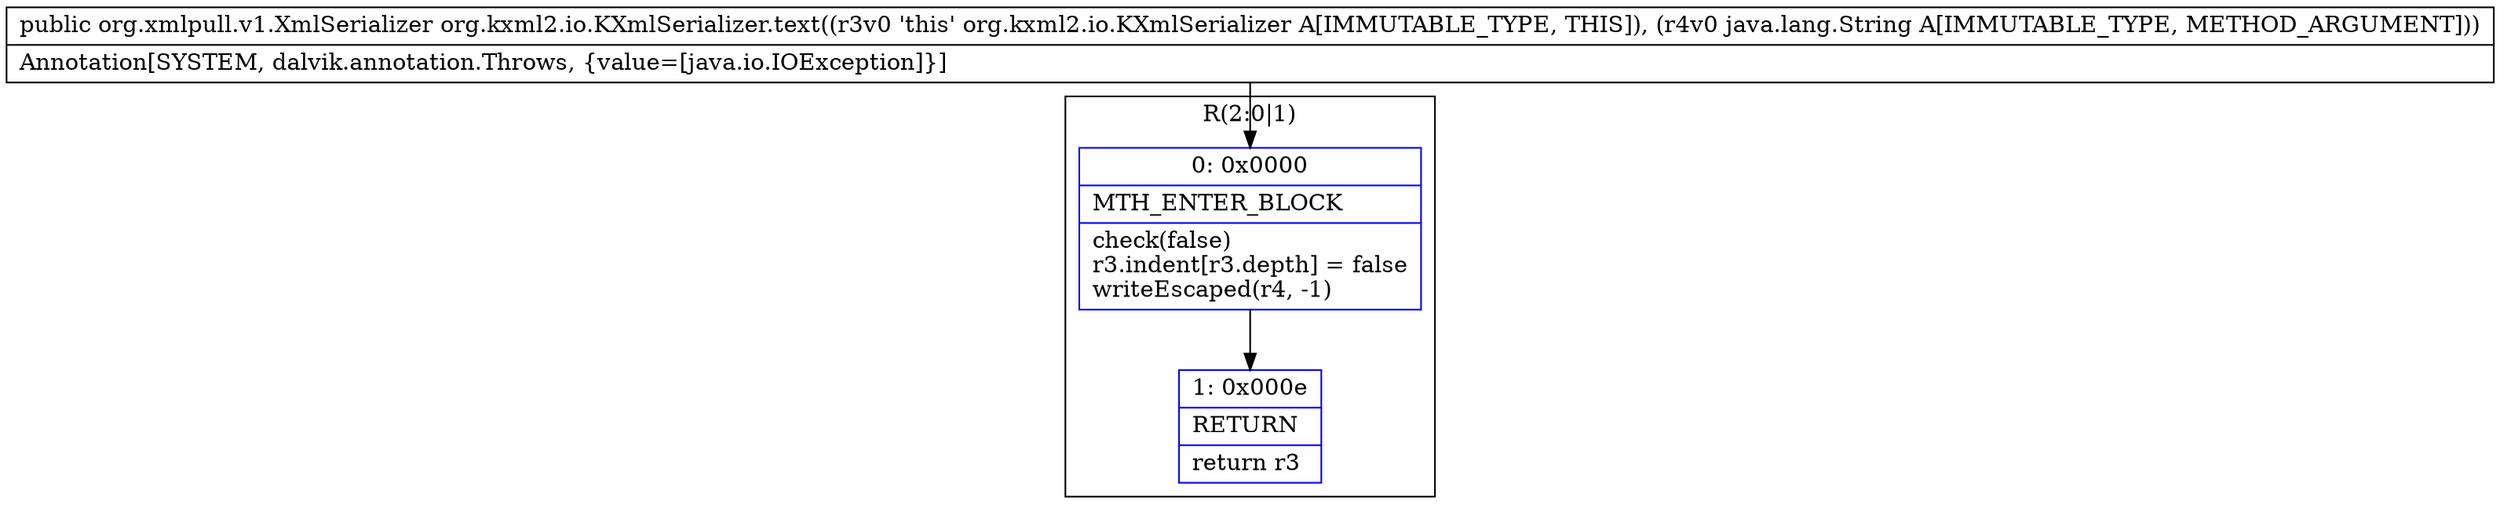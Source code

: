 digraph "CFG fororg.kxml2.io.KXmlSerializer.text(Ljava\/lang\/String;)Lorg\/xmlpull\/v1\/XmlSerializer;" {
subgraph cluster_Region_1521937818 {
label = "R(2:0|1)";
node [shape=record,color=blue];
Node_0 [shape=record,label="{0\:\ 0x0000|MTH_ENTER_BLOCK\l|check(false)\lr3.indent[r3.depth] = false\lwriteEscaped(r4, \-1)\l}"];
Node_1 [shape=record,label="{1\:\ 0x000e|RETURN\l|return r3\l}"];
}
MethodNode[shape=record,label="{public org.xmlpull.v1.XmlSerializer org.kxml2.io.KXmlSerializer.text((r3v0 'this' org.kxml2.io.KXmlSerializer A[IMMUTABLE_TYPE, THIS]), (r4v0 java.lang.String A[IMMUTABLE_TYPE, METHOD_ARGUMENT]))  | Annotation[SYSTEM, dalvik.annotation.Throws, \{value=[java.io.IOException]\}]\l}"];
MethodNode -> Node_0;
Node_0 -> Node_1;
}

